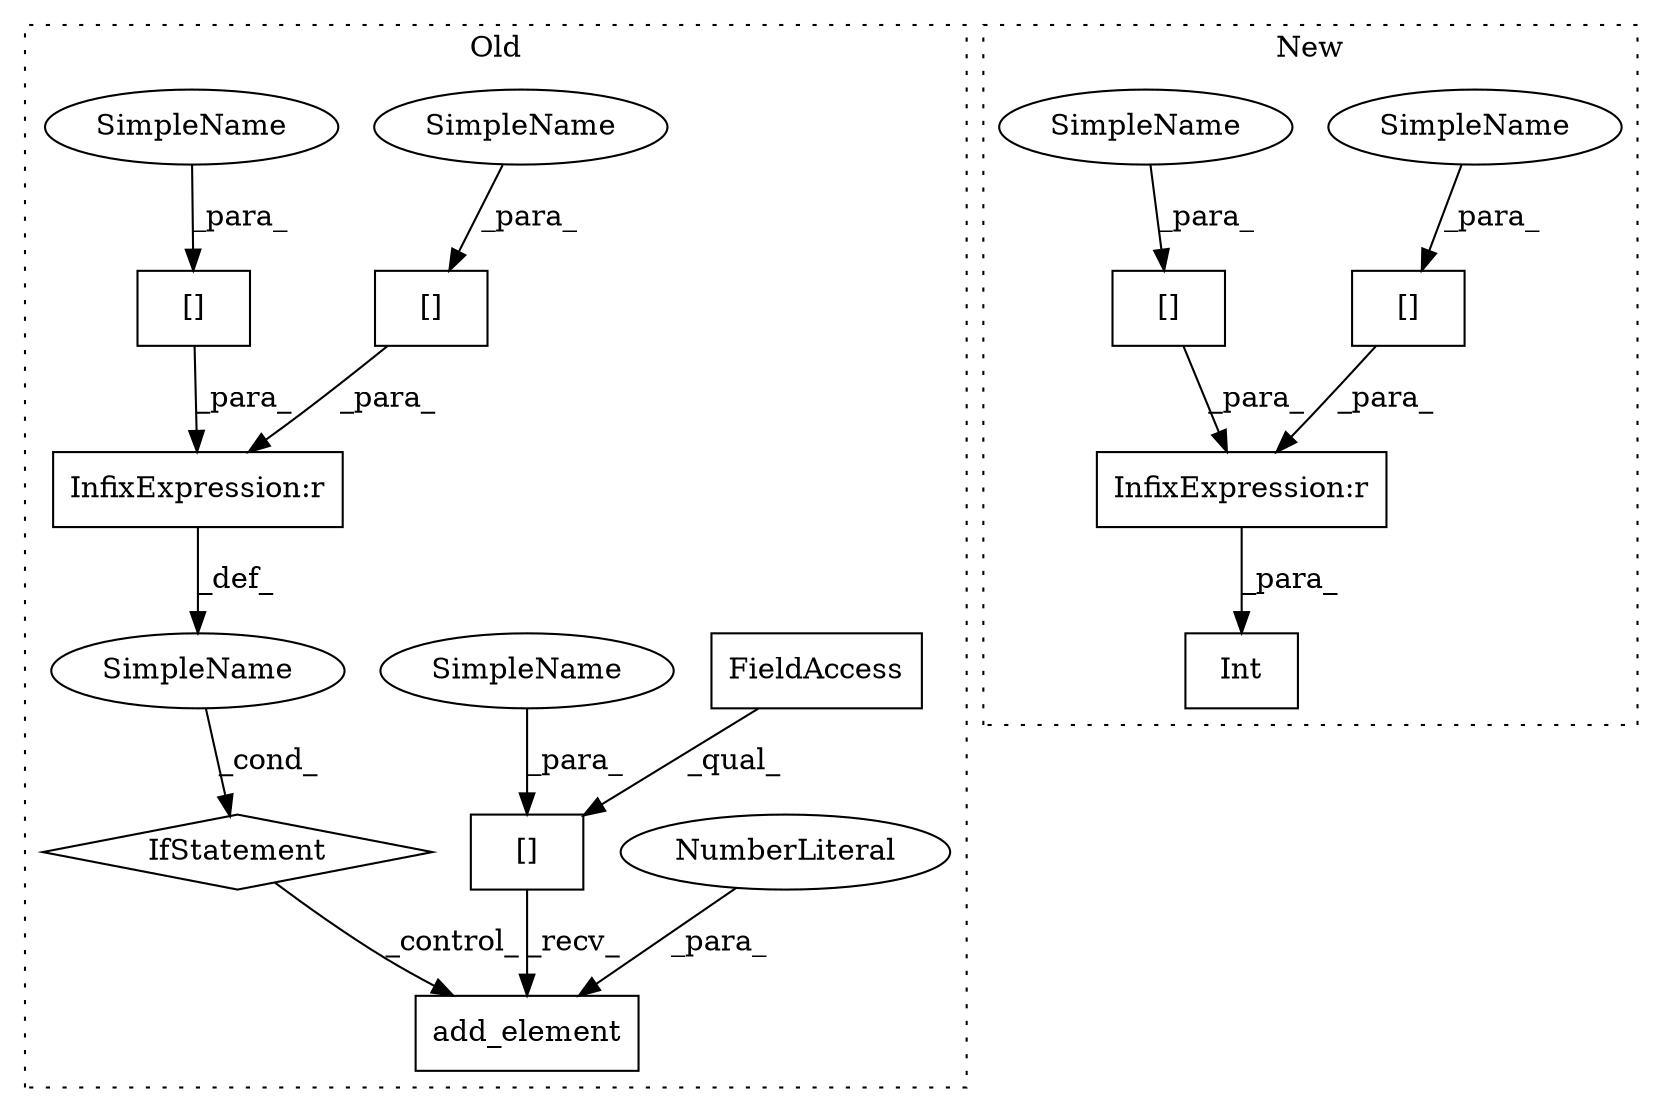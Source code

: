 digraph G {
subgraph cluster0 {
1 [label="add_element" a="32" s="3956,3969" l="12,1" shape="box"];
3 [label="InfixExpression:r" a="27" s="3903" l="4" shape="box"];
6 [label="NumberLiteral" a="34" s="3968" l="1" shape="ellipse"];
7 [label="[]" a="2" s="3907,3910" l="2,1" shape="box"];
8 [label="SimpleName" a="42" s="" l="" shape="ellipse"];
9 [label="IfStatement" a="25" s="3892,3911" l="4,2" shape="diamond"];
10 [label="[]" a="2" s="3896,3902" l="5,1" shape="box"];
11 [label="[]" a="2" s="3933,3954" l="20,1" shape="box"];
12 [label="FieldAccess" a="22" s="3933" l="19" shape="box"];
14 [label="SimpleName" a="42" s="3953" l="1" shape="ellipse"];
15 [label="SimpleName" a="42" s="3901" l="1" shape="ellipse"];
16 [label="SimpleName" a="42" s="3909" l="1" shape="ellipse"];
label = "Old";
style="dotted";
}
subgraph cluster1 {
2 [label="Int" a="32" s="3948,3967" l="4,1" shape="box"];
4 [label="InfixExpression:r" a="27" s="3959" l="4" shape="box"];
5 [label="[]" a="2" s="3963,3966" l="2,1" shape="box"];
13 [label="[]" a="2" s="3952,3958" l="5,1" shape="box"];
17 [label="SimpleName" a="42" s="3965" l="1" shape="ellipse"];
18 [label="SimpleName" a="42" s="3957" l="1" shape="ellipse"];
label = "New";
style="dotted";
}
3 -> 8 [label="_def_"];
4 -> 2 [label="_para_"];
5 -> 4 [label="_para_"];
6 -> 1 [label="_para_"];
7 -> 3 [label="_para_"];
8 -> 9 [label="_cond_"];
9 -> 1 [label="_control_"];
10 -> 3 [label="_para_"];
11 -> 1 [label="_recv_"];
12 -> 11 [label="_qual_"];
13 -> 4 [label="_para_"];
14 -> 11 [label="_para_"];
15 -> 10 [label="_para_"];
16 -> 7 [label="_para_"];
17 -> 5 [label="_para_"];
18 -> 13 [label="_para_"];
}